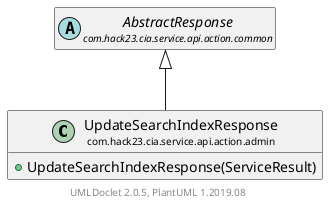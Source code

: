 @startuml
    set namespaceSeparator none
    hide empty fields
    hide empty methods

    class "<size:14>UpdateSearchIndexResponse\n<size:10>com.hack23.cia.service.api.action.admin" as com.hack23.cia.service.api.action.admin.UpdateSearchIndexResponse [[UpdateSearchIndexResponse.html]] {
        +UpdateSearchIndexResponse(ServiceResult)
    }

    abstract class "<size:14>AbstractResponse\n<size:10>com.hack23.cia.service.api.action.common" as com.hack23.cia.service.api.action.common.AbstractResponse [[../common/AbstractResponse.html]]

    com.hack23.cia.service.api.action.common.AbstractResponse <|-- com.hack23.cia.service.api.action.admin.UpdateSearchIndexResponse

    center footer UMLDoclet 2.0.5, PlantUML 1.2019.08
@enduml
